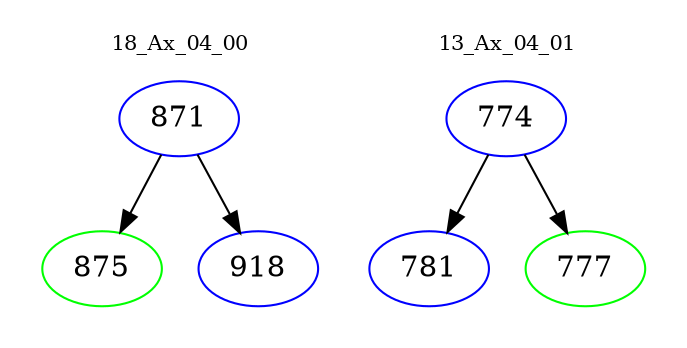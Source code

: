 digraph{
subgraph cluster_0 {
color = white
label = "18_Ax_04_00";
fontsize=10;
T0_871 [label="871", color="blue"]
T0_871 -> T0_875 [color="black"]
T0_875 [label="875", color="green"]
T0_871 -> T0_918 [color="black"]
T0_918 [label="918", color="blue"]
}
subgraph cluster_1 {
color = white
label = "13_Ax_04_01";
fontsize=10;
T1_774 [label="774", color="blue"]
T1_774 -> T1_781 [color="black"]
T1_781 [label="781", color="blue"]
T1_774 -> T1_777 [color="black"]
T1_777 [label="777", color="green"]
}
}
